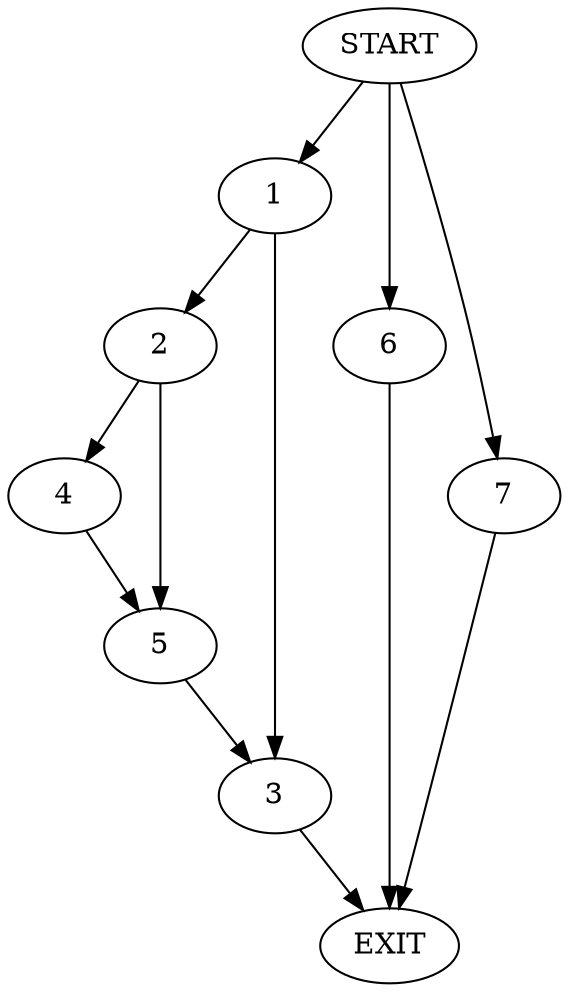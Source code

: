 digraph {
0 [label="START"]
8 [label="EXIT"]
0 -> 1
1 -> 2
1 -> 3
2 -> 4
2 -> 5
3 -> 8
5 -> 3
4 -> 5
0 -> 6
6 -> 8
0 -> 7
7 -> 8
}
